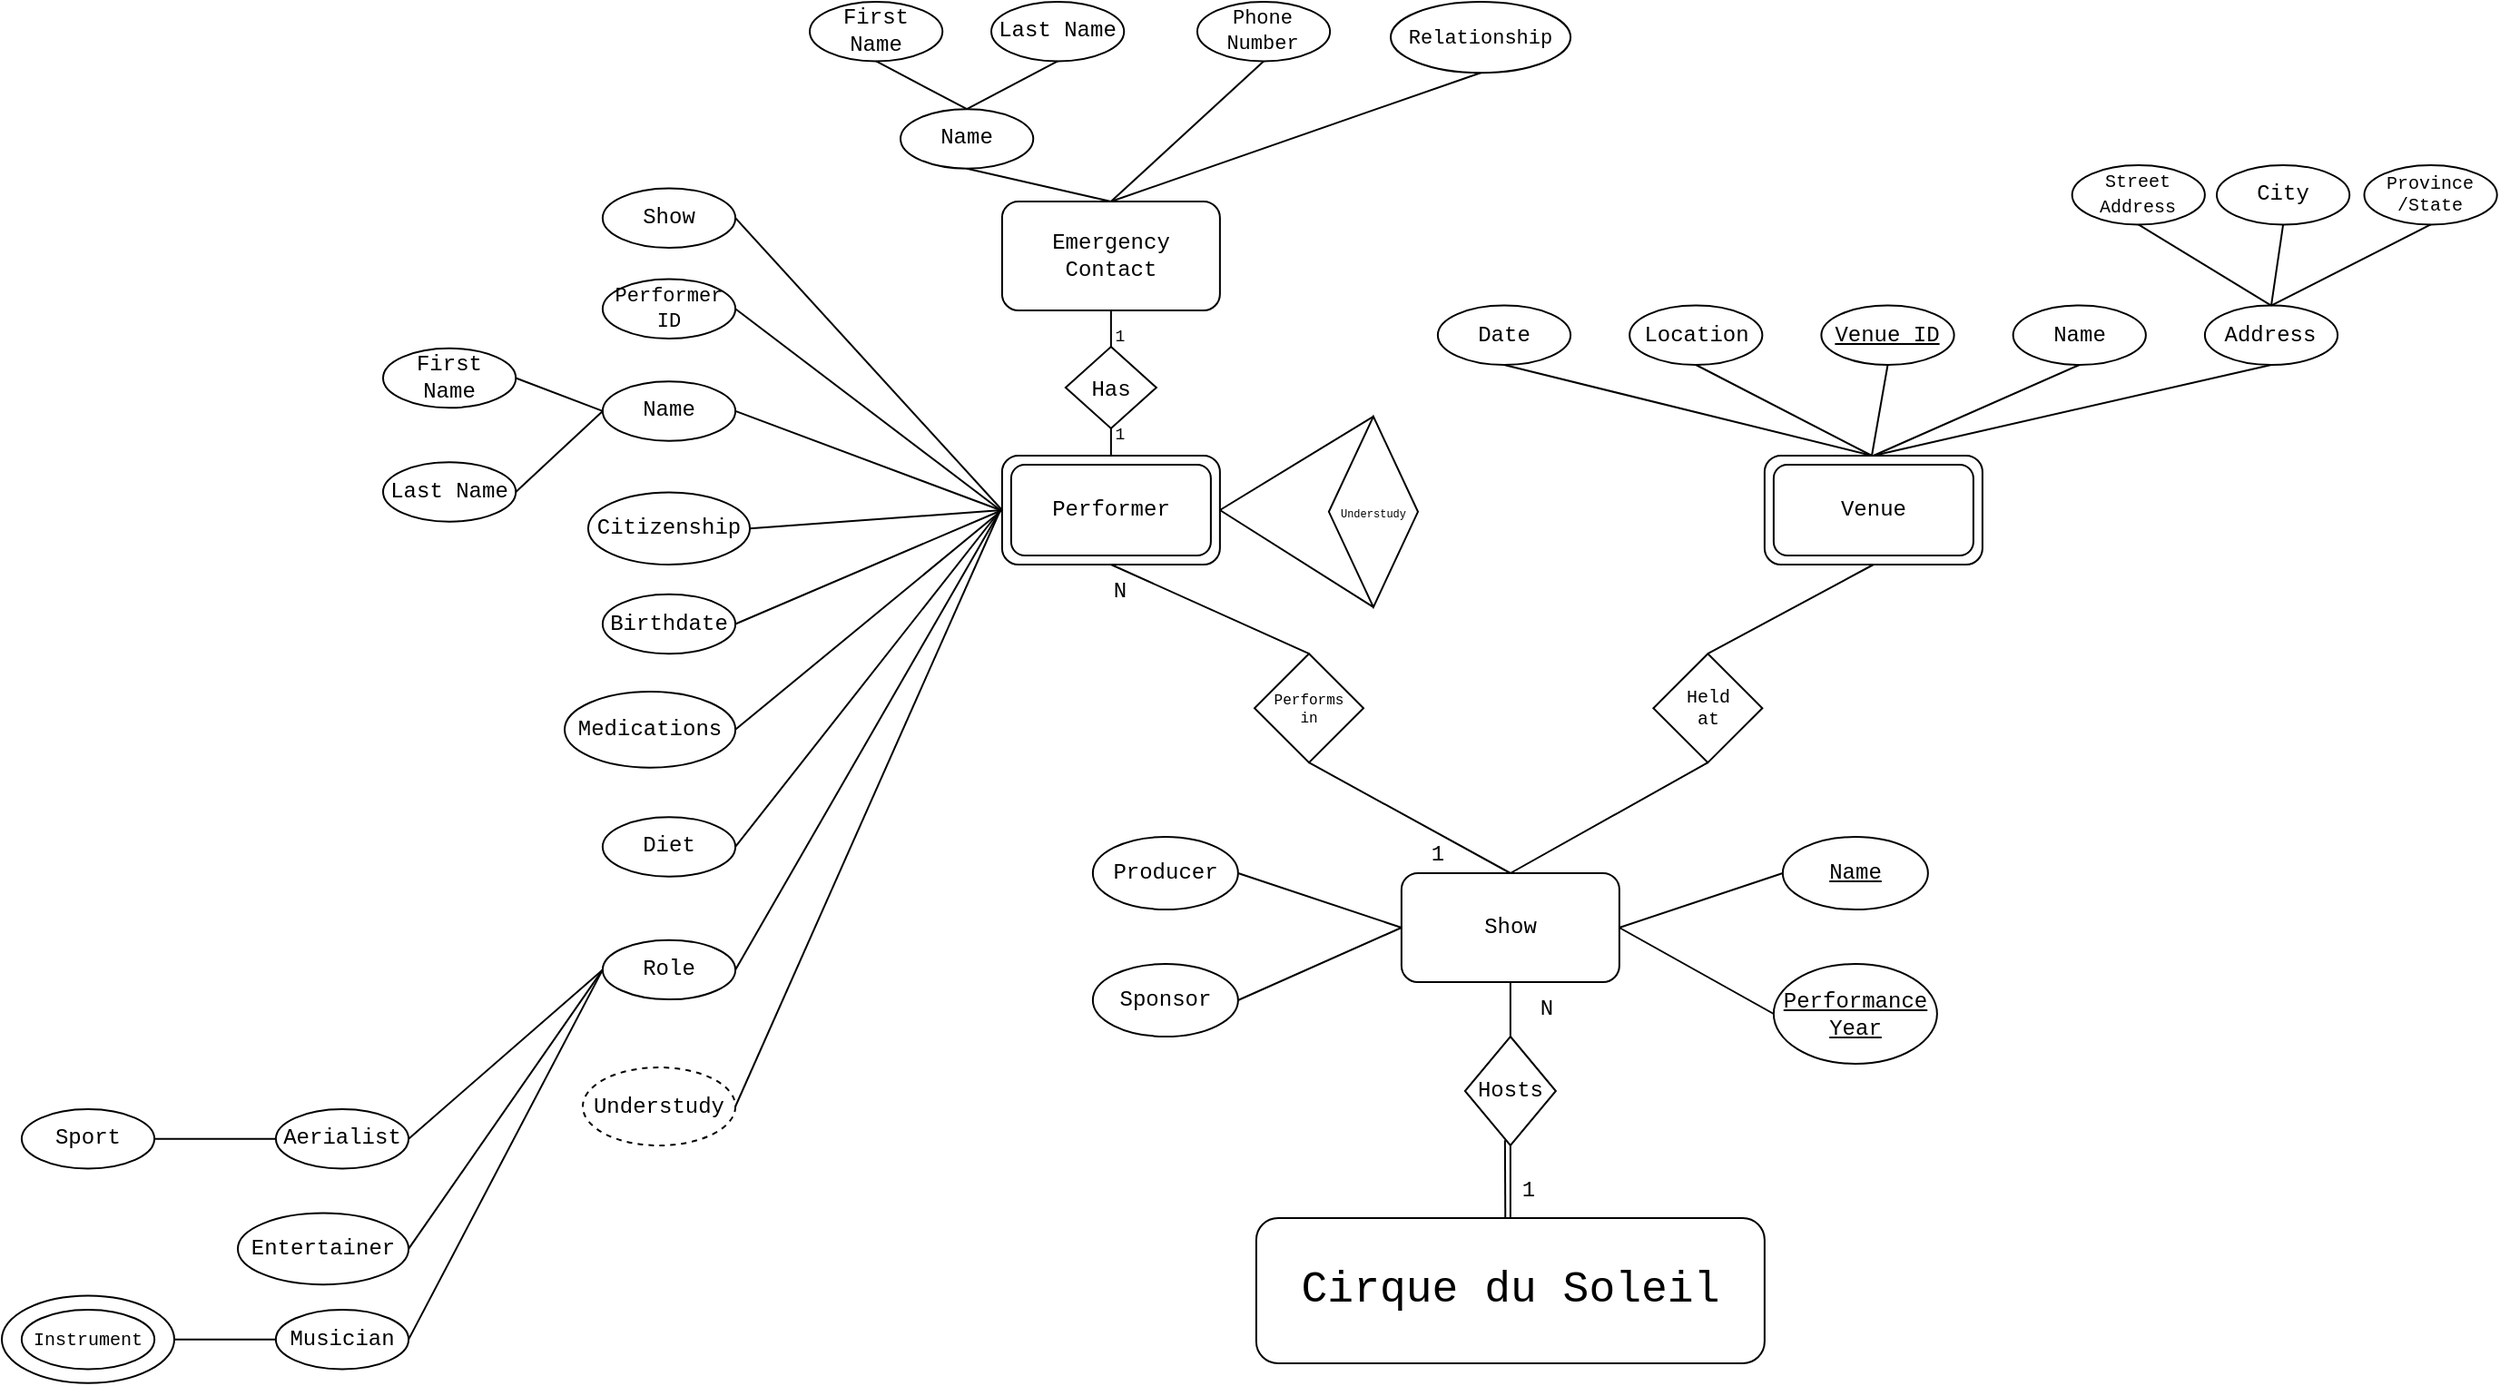 <mxfile version="22.1.4" type="device">
  <diagram name="Page-1" id="KexDCUkcUmnVTUItNKQy">
    <mxGraphModel dx="1272" dy="740" grid="1" gridSize="10" guides="1" tooltips="1" connect="1" arrows="1" fold="1" page="1" pageScale="1" pageWidth="1400" pageHeight="850" math="0" shadow="0">
      <root>
        <mxCell id="0" />
        <mxCell id="1" parent="0" />
        <mxCell id="JFHQrs-vCwzhT06aBupK-2" value="Show" style="rounded=1;whiteSpace=wrap;html=1;fontFamily=Courier New;" parent="1" vertex="1">
          <mxGeometry x="780.94" y="530" width="120" height="60" as="geometry" />
        </mxCell>
        <mxCell id="JFHQrs-vCwzhT06aBupK-6" value="&lt;font style=&quot;font-size: 24px;&quot;&gt;&lt;span style=&quot;font-weight: normal;&quot;&gt;Cirque du Soleil&lt;/span&gt;&lt;/font&gt;" style="rounded=1;whiteSpace=wrap;html=1;fontStyle=1;fontFamily=Courier New;" parent="1" vertex="1">
          <mxGeometry x="700.94" y="720" width="280" height="80" as="geometry" />
        </mxCell>
        <mxCell id="JFHQrs-vCwzhT06aBupK-9" value="Emergency Contact" style="rounded=1;whiteSpace=wrap;html=1;fontFamily=Courier New;" parent="1" vertex="1">
          <mxGeometry x="560.94" y="160" width="120" height="60" as="geometry" />
        </mxCell>
        <mxCell id="JFHQrs-vCwzhT06aBupK-10" value="&lt;font&gt;Hosts&lt;/font&gt;" style="rhombus;whiteSpace=wrap;html=1;fontFamily=Courier New;" parent="1" vertex="1">
          <mxGeometry x="815.94" y="620" width="50" height="60" as="geometry" />
        </mxCell>
        <mxCell id="JFHQrs-vCwzhT06aBupK-11" value="" style="endArrow=none;html=1;rounded=0;exitX=0.49;exitY=-0.006;exitDx=0;exitDy=0;entryX=0.44;entryY=0.952;entryDx=0;entryDy=0;entryPerimeter=0;exitPerimeter=0;fontFamily=Courier New;" parent="1" source="JFHQrs-vCwzhT06aBupK-6" target="JFHQrs-vCwzhT06aBupK-10" edge="1">
          <mxGeometry width="50" height="50" relative="1" as="geometry">
            <mxPoint x="830.94" y="720" as="sourcePoint" />
            <mxPoint x="830.94" y="680" as="targetPoint" />
          </mxGeometry>
        </mxCell>
        <mxCell id="JFHQrs-vCwzhT06aBupK-12" value="" style="endArrow=none;html=1;rounded=0;exitX=0.5;exitY=0;exitDx=0;exitDy=0;entryX=0.5;entryY=1;entryDx=0;entryDy=0;fontFamily=Courier New;" parent="1" source="JFHQrs-vCwzhT06aBupK-6" target="JFHQrs-vCwzhT06aBupK-10" edge="1">
          <mxGeometry width="50" height="50" relative="1" as="geometry">
            <mxPoint x="845.94" y="730" as="sourcePoint" />
            <mxPoint x="844.94" y="683" as="targetPoint" />
          </mxGeometry>
        </mxCell>
        <mxCell id="JFHQrs-vCwzhT06aBupK-13" value="" style="endArrow=none;html=1;rounded=0;entryX=0.5;entryY=1;entryDx=0;entryDy=0;fontFamily=Courier New;" parent="1" target="JFHQrs-vCwzhT06aBupK-2" edge="1">
          <mxGeometry width="50" height="50" relative="1" as="geometry">
            <mxPoint x="840.94" y="620" as="sourcePoint" />
            <mxPoint x="890.94" y="570" as="targetPoint" />
          </mxGeometry>
        </mxCell>
        <mxCell id="JFHQrs-vCwzhT06aBupK-14" value="1" style="text;html=1;strokeColor=none;fillColor=none;align=center;verticalAlign=middle;whiteSpace=wrap;rounded=0;fontFamily=Courier New;" parent="1" vertex="1">
          <mxGeometry x="820.94" y="690" width="60" height="30" as="geometry" />
        </mxCell>
        <mxCell id="JFHQrs-vCwzhT06aBupK-16" value="N" style="text;html=1;strokeColor=none;fillColor=none;align=center;verticalAlign=middle;whiteSpace=wrap;rounded=0;fontFamily=Courier New;" parent="1" vertex="1">
          <mxGeometry x="830.94" y="590" width="60" height="30" as="geometry" />
        </mxCell>
        <mxCell id="JFHQrs-vCwzhT06aBupK-18" value="" style="group;fontFamily=Courier New;" parent="1" vertex="1" connectable="0">
          <mxGeometry x="980.94" y="300" width="120" height="60" as="geometry" />
        </mxCell>
        <mxCell id="JFHQrs-vCwzhT06aBupK-3" value="" style="rounded=1;whiteSpace=wrap;html=1;fontFamily=Courier New;" parent="JFHQrs-vCwzhT06aBupK-18" vertex="1">
          <mxGeometry width="120" height="60" as="geometry" />
        </mxCell>
        <mxCell id="JFHQrs-vCwzhT06aBupK-17" value="Venue" style="rounded=1;whiteSpace=wrap;html=1;fontFamily=Courier New;" parent="JFHQrs-vCwzhT06aBupK-18" vertex="1">
          <mxGeometry x="5" y="5" width="110" height="50" as="geometry" />
        </mxCell>
        <mxCell id="JFHQrs-vCwzhT06aBupK-21" value="" style="group;fontFamily=Courier New;" parent="1" vertex="1" connectable="0">
          <mxGeometry x="560.94" y="300" width="120" height="60" as="geometry" />
        </mxCell>
        <mxCell id="JFHQrs-vCwzhT06aBupK-22" value="" style="rounded=1;whiteSpace=wrap;html=1;fontFamily=Courier New;" parent="JFHQrs-vCwzhT06aBupK-21" vertex="1">
          <mxGeometry width="120" height="60" as="geometry" />
        </mxCell>
        <mxCell id="JFHQrs-vCwzhT06aBupK-23" value="Performer" style="rounded=1;whiteSpace=wrap;html=1;fontFamily=Courier New;" parent="JFHQrs-vCwzhT06aBupK-21" vertex="1">
          <mxGeometry x="5" y="5" width="110" height="50" as="geometry" />
        </mxCell>
        <mxCell id="JFHQrs-vCwzhT06aBupK-25" value="&lt;u&gt;Name&lt;/u&gt;" style="ellipse;whiteSpace=wrap;html=1;fontFamily=Courier New;" parent="1" vertex="1">
          <mxGeometry x="990.94" y="510" width="80" height="40" as="geometry" />
        </mxCell>
        <mxCell id="JFHQrs-vCwzhT06aBupK-26" value="&lt;u&gt;Performance&lt;br&gt;Year&lt;/u&gt;" style="ellipse;whiteSpace=wrap;html=1;fontFamily=Courier New;" parent="1" vertex="1">
          <mxGeometry x="985.94" y="580" width="90" height="55" as="geometry" />
        </mxCell>
        <mxCell id="JFHQrs-vCwzhT06aBupK-27" value="Sponsor" style="ellipse;whiteSpace=wrap;html=1;fontFamily=Courier New;" parent="1" vertex="1">
          <mxGeometry x="610.94" y="580" width="80" height="40" as="geometry" />
        </mxCell>
        <mxCell id="JFHQrs-vCwzhT06aBupK-28" value="Producer" style="ellipse;whiteSpace=wrap;html=1;fontFamily=Courier New;" parent="1" vertex="1">
          <mxGeometry x="610.94" y="510" width="80" height="40" as="geometry" />
        </mxCell>
        <mxCell id="JFHQrs-vCwzhT06aBupK-29" value="" style="endArrow=none;html=1;rounded=0;entryX=0;entryY=0.5;entryDx=0;entryDy=0;fontFamily=Courier New;" parent="1" target="JFHQrs-vCwzhT06aBupK-25" edge="1">
          <mxGeometry width="50" height="50" relative="1" as="geometry">
            <mxPoint x="900.94" y="560" as="sourcePoint" />
            <mxPoint x="950.94" y="510" as="targetPoint" />
          </mxGeometry>
        </mxCell>
        <mxCell id="JFHQrs-vCwzhT06aBupK-30" value="" style="endArrow=none;html=1;rounded=0;entryX=0;entryY=0.5;entryDx=0;entryDy=0;exitX=1;exitY=0.5;exitDx=0;exitDy=0;fontFamily=Courier New;" parent="1" source="JFHQrs-vCwzhT06aBupK-2" target="JFHQrs-vCwzhT06aBupK-26" edge="1">
          <mxGeometry width="50" height="50" relative="1" as="geometry">
            <mxPoint x="910.94" y="570" as="sourcePoint" />
            <mxPoint x="1000.94" y="540" as="targetPoint" />
          </mxGeometry>
        </mxCell>
        <mxCell id="JFHQrs-vCwzhT06aBupK-31" value="" style="endArrow=none;html=1;rounded=0;entryX=0;entryY=0.5;entryDx=0;entryDy=0;exitX=1;exitY=0.5;exitDx=0;exitDy=0;fontFamily=Courier New;" parent="1" source="JFHQrs-vCwzhT06aBupK-28" target="JFHQrs-vCwzhT06aBupK-2" edge="1">
          <mxGeometry width="50" height="50" relative="1" as="geometry">
            <mxPoint x="920.94" y="580" as="sourcePoint" />
            <mxPoint x="1010.94" y="550" as="targetPoint" />
          </mxGeometry>
        </mxCell>
        <mxCell id="JFHQrs-vCwzhT06aBupK-32" value="" style="endArrow=none;html=1;rounded=0;entryX=0;entryY=0.5;entryDx=0;entryDy=0;exitX=1;exitY=0.5;exitDx=0;exitDy=0;fontFamily=Courier New;" parent="1" source="JFHQrs-vCwzhT06aBupK-27" target="JFHQrs-vCwzhT06aBupK-2" edge="1">
          <mxGeometry width="50" height="50" relative="1" as="geometry">
            <mxPoint x="700.94" y="540" as="sourcePoint" />
            <mxPoint x="790.94" y="570" as="targetPoint" />
          </mxGeometry>
        </mxCell>
        <mxCell id="JFHQrs-vCwzhT06aBupK-33" value="" style="endArrow=none;html=1;rounded=0;entryX=0.5;entryY=1;entryDx=0;entryDy=0;fontFamily=Courier New;" parent="1" target="JFHQrs-vCwzhT06aBupK-34" edge="1">
          <mxGeometry width="50" height="50" relative="1" as="geometry">
            <mxPoint x="840.94" y="530" as="sourcePoint" />
            <mxPoint x="890.94" y="480" as="targetPoint" />
          </mxGeometry>
        </mxCell>
        <mxCell id="JFHQrs-vCwzhT06aBupK-34" value="Held&lt;br style=&quot;font-size: 10px;&quot;&gt;at" style="rhombus;whiteSpace=wrap;html=1;fontSize=10;fontFamily=Courier New;" parent="1" vertex="1">
          <mxGeometry x="919.69" y="409.1" width="60" height="60" as="geometry" />
        </mxCell>
        <mxCell id="JFHQrs-vCwzhT06aBupK-35" value="" style="endArrow=none;html=1;rounded=0;exitX=0.5;exitY=0;exitDx=0;exitDy=0;entryX=0.5;entryY=1;entryDx=0;entryDy=0;fontFamily=Courier New;" parent="1" source="JFHQrs-vCwzhT06aBupK-34" target="JFHQrs-vCwzhT06aBupK-3" edge="1">
          <mxGeometry width="50" height="50" relative="1" as="geometry">
            <mxPoint x="930.94" y="420" as="sourcePoint" />
            <mxPoint x="980.94" y="370" as="targetPoint" />
          </mxGeometry>
        </mxCell>
        <mxCell id="JFHQrs-vCwzhT06aBupK-36" value="" style="endArrow=none;html=1;rounded=0;entryX=0.5;entryY=1;entryDx=0;entryDy=0;exitX=0.5;exitY=0;exitDx=0;exitDy=0;fontFamily=Courier New;" parent="1" source="JFHQrs-vCwzhT06aBupK-2" target="JFHQrs-vCwzhT06aBupK-37" edge="1">
          <mxGeometry width="50" height="50" relative="1" as="geometry">
            <mxPoint x="690.94" y="570.0" as="sourcePoint" />
            <mxPoint x="590.94" y="480" as="targetPoint" />
          </mxGeometry>
        </mxCell>
        <mxCell id="JFHQrs-vCwzhT06aBupK-37" value="Performs&lt;br style=&quot;font-size: 8px;&quot;&gt;in" style="rhombus;whiteSpace=wrap;html=1;fontSize=8;fontFamily=Courier New;" parent="1" vertex="1">
          <mxGeometry x="700" y="409.1" width="60" height="60" as="geometry" />
        </mxCell>
        <mxCell id="JFHQrs-vCwzhT06aBupK-38" value="" style="endArrow=none;html=1;rounded=0;exitX=0.5;exitY=0;exitDx=0;exitDy=0;entryX=0.5;entryY=1;entryDx=0;entryDy=0;fontFamily=Courier New;" parent="1" source="JFHQrs-vCwzhT06aBupK-37" target="JFHQrs-vCwzhT06aBupK-22" edge="1">
          <mxGeometry width="50" height="50" relative="1" as="geometry">
            <mxPoint x="630.94" y="420" as="sourcePoint" />
            <mxPoint x="740.94" y="360" as="targetPoint" />
          </mxGeometry>
        </mxCell>
        <mxCell id="JFHQrs-vCwzhT06aBupK-39" value="Date" style="ellipse;whiteSpace=wrap;html=1;container=0;fontFamily=Courier New;" parent="1" vertex="1">
          <mxGeometry x="800.94" y="217.273" width="73.125" height="32.727" as="geometry" />
        </mxCell>
        <mxCell id="JFHQrs-vCwzhT06aBupK-40" value="Location" style="ellipse;whiteSpace=wrap;html=1;container=0;fontFamily=Courier New;" parent="1" vertex="1">
          <mxGeometry x="906.565" y="217.273" width="73.125" height="32.727" as="geometry" />
        </mxCell>
        <mxCell id="JFHQrs-vCwzhT06aBupK-41" value="&lt;u&gt;Venue ID&lt;/u&gt;" style="ellipse;whiteSpace=wrap;html=1;container=0;fontFamily=Courier New;" parent="1" vertex="1">
          <mxGeometry x="1012.19" y="217.273" width="73.125" height="32.727" as="geometry" />
        </mxCell>
        <mxCell id="JFHQrs-vCwzhT06aBupK-42" value="Name" style="ellipse;whiteSpace=wrap;html=1;container=0;fontFamily=Courier New;" parent="1" vertex="1">
          <mxGeometry x="1117.815" y="217.273" width="73.125" height="32.727" as="geometry" />
        </mxCell>
        <mxCell id="JFHQrs-vCwzhT06aBupK-43" value="Address" style="ellipse;whiteSpace=wrap;html=1;container=0;fontFamily=Courier New;" parent="1" vertex="1">
          <mxGeometry x="1223.44" y="217.273" width="73.125" height="32.727" as="geometry" />
        </mxCell>
        <mxCell id="JFHQrs-vCwzhT06aBupK-44" value="&lt;font style=&quot;font-size: 10px;&quot;&gt;Street Address&lt;/font&gt;" style="ellipse;whiteSpace=wrap;html=1;container=0;fontSize=11;fontFamily=Courier New;" parent="1" vertex="1">
          <mxGeometry x="1150.315" y="140" width="73.125" height="32.727" as="geometry" />
        </mxCell>
        <mxCell id="JFHQrs-vCwzhT06aBupK-45" value="City" style="ellipse;whiteSpace=wrap;html=1;container=0;fontFamily=Courier New;" parent="1" vertex="1">
          <mxGeometry x="1229.995" y="140" width="73.125" height="32.727" as="geometry" />
        </mxCell>
        <mxCell id="JFHQrs-vCwzhT06aBupK-46" value="Province&lt;br&gt;/State" style="ellipse;whiteSpace=wrap;html=1;container=0;fontSize=10;fontFamily=Courier New;" parent="1" vertex="1">
          <mxGeometry x="1311.245" y="140" width="73.125" height="32.727" as="geometry" />
        </mxCell>
        <mxCell id="JFHQrs-vCwzhT06aBupK-49" value="Show" style="ellipse;whiteSpace=wrap;html=1;container=0;fontFamily=Courier New;" parent="1" vertex="1">
          <mxGeometry x="340.94" y="152.733" width="73.125" height="32.727" as="geometry" />
        </mxCell>
        <mxCell id="JFHQrs-vCwzhT06aBupK-50" value="Performer ID" style="ellipse;whiteSpace=wrap;html=1;container=0;fontSize=11;fontFamily=Courier New;" parent="1" vertex="1">
          <mxGeometry x="340.94" y="202.733" width="73.125" height="32.727" as="geometry" />
        </mxCell>
        <mxCell id="JFHQrs-vCwzhT06aBupK-51" value="Name" style="ellipse;whiteSpace=wrap;html=1;container=0;fontFamily=Courier New;" parent="1" vertex="1">
          <mxGeometry x="340.94" y="259.103" width="73.125" height="32.727" as="geometry" />
        </mxCell>
        <mxCell id="JFHQrs-vCwzhT06aBupK-52" value="Diet" style="ellipse;whiteSpace=wrap;html=1;container=0;fontFamily=Courier New;" parent="1" vertex="1">
          <mxGeometry x="340.94" y="499.103" width="73.125" height="32.727" as="geometry" />
        </mxCell>
        <mxCell id="JFHQrs-vCwzhT06aBupK-53" value="First Name" style="ellipse;whiteSpace=wrap;html=1;container=0;fontFamily=Courier New;" parent="1" vertex="1">
          <mxGeometry x="220" y="240.903" width="73.125" height="32.727" as="geometry" />
        </mxCell>
        <mxCell id="JFHQrs-vCwzhT06aBupK-54" value="Last Name" style="ellipse;whiteSpace=wrap;html=1;container=0;fontFamily=Courier New;" parent="1" vertex="1">
          <mxGeometry x="220" y="303.633" width="73.125" height="32.727" as="geometry" />
        </mxCell>
        <mxCell id="JFHQrs-vCwzhT06aBupK-55" value="Medications" style="ellipse;whiteSpace=wrap;html=1;container=0;fontFamily=Courier New;" parent="1" vertex="1">
          <mxGeometry x="320" y="430" width="94.07" height="41.83" as="geometry" />
        </mxCell>
        <mxCell id="JFHQrs-vCwzhT06aBupK-56" value="Citizenship" style="ellipse;whiteSpace=wrap;html=1;container=0;fontFamily=Courier New;" parent="1" vertex="1">
          <mxGeometry x="332.97" y="320.23" width="89.06" height="39.77" as="geometry" />
        </mxCell>
        <mxCell id="JFHQrs-vCwzhT06aBupK-57" value="Birthdate" style="ellipse;whiteSpace=wrap;html=1;container=0;fontFamily=Courier New;" parent="1" vertex="1">
          <mxGeometry x="340.94" y="376.373" width="73.125" height="32.727" as="geometry" />
        </mxCell>
        <mxCell id="JFHQrs-vCwzhT06aBupK-59" value="Role" style="ellipse;whiteSpace=wrap;html=1;container=0;fontFamily=Courier New;" parent="1" vertex="1">
          <mxGeometry x="340.94" y="566.833" width="73.125" height="32.727" as="geometry" />
        </mxCell>
        <mxCell id="JFHQrs-vCwzhT06aBupK-69" value="&lt;font style=&quot;font-size: 6px;&quot;&gt;Understudy&lt;/font&gt;" style="rhombus;whiteSpace=wrap;html=1;fontFamily=Courier New;" parent="1" vertex="1">
          <mxGeometry x="740.94" y="278.41" width="49.06" height="105" as="geometry" />
        </mxCell>
        <mxCell id="JFHQrs-vCwzhT06aBupK-70" value="First Name" style="ellipse;whiteSpace=wrap;html=1;container=0;fontFamily=Courier New;" parent="1" vertex="1">
          <mxGeometry x="455.01" y="50.003" width="73.125" height="32.727" as="geometry" />
        </mxCell>
        <mxCell id="JFHQrs-vCwzhT06aBupK-71" value="Last Name" style="ellipse;whiteSpace=wrap;html=1;container=0;fontFamily=Courier New;" parent="1" vertex="1">
          <mxGeometry x="555.01" y="50.003" width="73.125" height="32.727" as="geometry" />
        </mxCell>
        <mxCell id="JFHQrs-vCwzhT06aBupK-72" value="Name" style="ellipse;whiteSpace=wrap;html=1;container=0;fontFamily=Courier New;" parent="1" vertex="1">
          <mxGeometry x="505.01" y="109.103" width="73.125" height="32.727" as="geometry" />
        </mxCell>
        <mxCell id="JFHQrs-vCwzhT06aBupK-73" value="Understudy" style="ellipse;whiteSpace=wrap;html=1;container=0;dashed=1;fontFamily=Courier New;" parent="1" vertex="1">
          <mxGeometry x="330" y="637.02" width="84.07" height="42.98" as="geometry" />
        </mxCell>
        <mxCell id="JFHQrs-vCwzhT06aBupK-74" value="Phone&lt;br&gt;Number" style="ellipse;whiteSpace=wrap;html=1;container=0;fontSize=11;fontFamily=Courier New;" parent="1" vertex="1">
          <mxGeometry x="668.45" y="50.003" width="73.125" height="32.727" as="geometry" />
        </mxCell>
        <mxCell id="JFHQrs-vCwzhT06aBupK-75" value="Relationship" style="ellipse;whiteSpace=wrap;html=1;container=0;fontSize=11;fontFamily=Courier New;" parent="1" vertex="1">
          <mxGeometry x="775.01" y="50" width="99.06" height="39.1" as="geometry" />
        </mxCell>
        <mxCell id="JFHQrs-vCwzhT06aBupK-76" value="&lt;font face=&quot;Courier New&quot;&gt;Has&lt;/font&gt;" style="rhombus;whiteSpace=wrap;html=1;" parent="1" vertex="1">
          <mxGeometry x="595.94" y="240" width="50" height="45" as="geometry" />
        </mxCell>
        <mxCell id="JFHQrs-vCwzhT06aBupK-77" value="1" style="text;html=1;strokeColor=none;fillColor=none;align=center;verticalAlign=middle;whiteSpace=wrap;rounded=0;fontFamily=Courier New;" parent="1" vertex="1">
          <mxGeometry x="770.94" y="505" width="60" height="30" as="geometry" />
        </mxCell>
        <mxCell id="JFHQrs-vCwzhT06aBupK-78" value="N" style="text;html=1;strokeColor=none;fillColor=none;align=center;verticalAlign=middle;whiteSpace=wrap;rounded=0;fontFamily=Courier New;" parent="1" vertex="1">
          <mxGeometry x="595.94" y="360" width="60" height="30" as="geometry" />
        </mxCell>
        <mxCell id="JFHQrs-vCwzhT06aBupK-79" value="" style="endArrow=none;html=1;rounded=0;exitX=0.5;exitY=0;exitDx=0;exitDy=0;entryX=0.5;entryY=1;entryDx=0;entryDy=0;" parent="1" source="JFHQrs-vCwzhT06aBupK-76" target="JFHQrs-vCwzhT06aBupK-9" edge="1">
          <mxGeometry width="50" height="50" relative="1" as="geometry">
            <mxPoint x="670" y="270" as="sourcePoint" />
            <mxPoint x="720" y="220" as="targetPoint" />
          </mxGeometry>
        </mxCell>
        <mxCell id="JFHQrs-vCwzhT06aBupK-80" value="" style="endArrow=none;html=1;rounded=0;exitX=0.5;exitY=0;exitDx=0;exitDy=0;entryX=0.5;entryY=1;entryDx=0;entryDy=0;" parent="1" source="JFHQrs-vCwzhT06aBupK-22" target="JFHQrs-vCwzhT06aBupK-76" edge="1">
          <mxGeometry width="50" height="50" relative="1" as="geometry">
            <mxPoint x="631" y="250" as="sourcePoint" />
            <mxPoint x="631" y="230" as="targetPoint" />
          </mxGeometry>
        </mxCell>
        <mxCell id="JFHQrs-vCwzhT06aBupK-81" value="1" style="text;html=1;strokeColor=none;fillColor=none;align=center;verticalAlign=middle;whiteSpace=wrap;rounded=0;fontFamily=Courier New;fontSize=9;" parent="1" vertex="1">
          <mxGeometry x="595.94" y="273.63" width="60" height="30" as="geometry" />
        </mxCell>
        <mxCell id="JFHQrs-vCwzhT06aBupK-83" value="1" style="text;html=1;strokeColor=none;fillColor=none;align=center;verticalAlign=middle;whiteSpace=wrap;rounded=0;fontFamily=Courier New;fontSize=9;" parent="1" vertex="1">
          <mxGeometry x="595.94" y="220" width="60" height="30" as="geometry" />
        </mxCell>
        <mxCell id="JFHQrs-vCwzhT06aBupK-85" value="" style="endArrow=none;html=1;rounded=0;entryX=0.5;entryY=0;entryDx=0;entryDy=0;exitX=1;exitY=0.5;exitDx=0;exitDy=0;" parent="1" source="JFHQrs-vCwzhT06aBupK-22" target="JFHQrs-vCwzhT06aBupK-69" edge="1">
          <mxGeometry width="50" height="50" relative="1" as="geometry">
            <mxPoint x="680" y="300" as="sourcePoint" />
            <mxPoint x="730" y="250" as="targetPoint" />
          </mxGeometry>
        </mxCell>
        <mxCell id="JFHQrs-vCwzhT06aBupK-86" value="" style="endArrow=none;html=1;rounded=0;exitX=1;exitY=0.5;exitDx=0;exitDy=0;entryX=0.5;entryY=1;entryDx=0;entryDy=0;" parent="1" source="JFHQrs-vCwzhT06aBupK-22" target="JFHQrs-vCwzhT06aBupK-69" edge="1">
          <mxGeometry width="50" height="50" relative="1" as="geometry">
            <mxPoint x="690" y="380" as="sourcePoint" />
            <mxPoint x="740" y="330" as="targetPoint" />
          </mxGeometry>
        </mxCell>
        <mxCell id="JFHQrs-vCwzhT06aBupK-88" value="" style="endArrow=none;html=1;rounded=0;exitX=0.5;exitY=0;exitDx=0;exitDy=0;entryX=0.5;entryY=1;entryDx=0;entryDy=0;" parent="1" source="JFHQrs-vCwzhT06aBupK-9" target="JFHQrs-vCwzhT06aBupK-72" edge="1">
          <mxGeometry width="50" height="50" relative="1" as="geometry">
            <mxPoint x="650" y="150" as="sourcePoint" />
            <mxPoint x="700" y="100" as="targetPoint" />
          </mxGeometry>
        </mxCell>
        <mxCell id="JFHQrs-vCwzhT06aBupK-89" value="" style="endArrow=none;html=1;rounded=0;exitX=0.5;exitY=0;exitDx=0;exitDy=0;entryX=0.5;entryY=1;entryDx=0;entryDy=0;" parent="1" source="JFHQrs-vCwzhT06aBupK-72" target="JFHQrs-vCwzhT06aBupK-70" edge="1">
          <mxGeometry width="50" height="50" relative="1" as="geometry">
            <mxPoint x="340" y="110" as="sourcePoint" />
            <mxPoint x="390" y="60" as="targetPoint" />
          </mxGeometry>
        </mxCell>
        <mxCell id="JFHQrs-vCwzhT06aBupK-90" value="" style="endArrow=none;html=1;rounded=0;exitX=0.5;exitY=0;exitDx=0;exitDy=0;entryX=0.5;entryY=1;entryDx=0;entryDy=0;" parent="1" source="JFHQrs-vCwzhT06aBupK-72" target="JFHQrs-vCwzhT06aBupK-71" edge="1">
          <mxGeometry width="50" height="50" relative="1" as="geometry">
            <mxPoint x="552" y="119" as="sourcePoint" />
            <mxPoint x="502" y="93" as="targetPoint" />
          </mxGeometry>
        </mxCell>
        <mxCell id="JFHQrs-vCwzhT06aBupK-91" value="" style="endArrow=none;html=1;rounded=0;exitX=0.5;exitY=0;exitDx=0;exitDy=0;entryX=0.5;entryY=1;entryDx=0;entryDy=0;" parent="1" source="JFHQrs-vCwzhT06aBupK-9" target="JFHQrs-vCwzhT06aBupK-74" edge="1">
          <mxGeometry width="50" height="50" relative="1" as="geometry">
            <mxPoint x="562" y="129" as="sourcePoint" />
            <mxPoint x="512" y="103" as="targetPoint" />
          </mxGeometry>
        </mxCell>
        <mxCell id="JFHQrs-vCwzhT06aBupK-92" value="" style="endArrow=none;html=1;rounded=0;exitX=0.5;exitY=0;exitDx=0;exitDy=0;entryX=0.5;entryY=1;entryDx=0;entryDy=0;" parent="1" source="JFHQrs-vCwzhT06aBupK-9" target="JFHQrs-vCwzhT06aBupK-75" edge="1">
          <mxGeometry width="50" height="50" relative="1" as="geometry">
            <mxPoint x="631" y="170" as="sourcePoint" />
            <mxPoint x="715" y="93" as="targetPoint" />
          </mxGeometry>
        </mxCell>
        <mxCell id="JFHQrs-vCwzhT06aBupK-93" value="" style="endArrow=none;html=1;rounded=0;entryX=0;entryY=0.5;entryDx=0;entryDy=0;exitX=1;exitY=0.5;exitDx=0;exitDy=0;" parent="1" source="JFHQrs-vCwzhT06aBupK-49" target="JFHQrs-vCwzhT06aBupK-22" edge="1">
          <mxGeometry width="50" height="50" relative="1" as="geometry">
            <mxPoint x="460" y="240" as="sourcePoint" />
            <mxPoint x="510" y="190" as="targetPoint" />
          </mxGeometry>
        </mxCell>
        <mxCell id="JFHQrs-vCwzhT06aBupK-94" value="" style="endArrow=none;html=1;rounded=0;exitX=1;exitY=0.5;exitDx=0;exitDy=0;" parent="1" source="JFHQrs-vCwzhT06aBupK-51" edge="1">
          <mxGeometry width="50" height="50" relative="1" as="geometry">
            <mxPoint x="450" y="330" as="sourcePoint" />
            <mxPoint x="560" y="330" as="targetPoint" />
          </mxGeometry>
        </mxCell>
        <mxCell id="JFHQrs-vCwzhT06aBupK-95" value="" style="endArrow=none;html=1;rounded=0;entryX=0;entryY=0.5;entryDx=0;entryDy=0;exitX=1;exitY=0.5;exitDx=0;exitDy=0;" parent="1" source="JFHQrs-vCwzhT06aBupK-56" target="JFHQrs-vCwzhT06aBupK-22" edge="1">
          <mxGeometry width="50" height="50" relative="1" as="geometry">
            <mxPoint x="450" y="386.37" as="sourcePoint" />
            <mxPoint x="597" y="547.37" as="targetPoint" />
          </mxGeometry>
        </mxCell>
        <mxCell id="JFHQrs-vCwzhT06aBupK-96" value="" style="endArrow=none;html=1;rounded=0;exitX=1;exitY=0.5;exitDx=0;exitDy=0;" parent="1" source="JFHQrs-vCwzhT06aBupK-50" edge="1">
          <mxGeometry width="50" height="50" relative="1" as="geometry">
            <mxPoint x="444" y="199" as="sourcePoint" />
            <mxPoint x="560" y="330" as="targetPoint" />
          </mxGeometry>
        </mxCell>
        <mxCell id="JFHQrs-vCwzhT06aBupK-97" value="" style="endArrow=none;html=1;rounded=0;entryX=0;entryY=0.5;entryDx=0;entryDy=0;exitX=1;exitY=0.5;exitDx=0;exitDy=0;" parent="1" source="JFHQrs-vCwzhT06aBupK-57" target="JFHQrs-vCwzhT06aBupK-22" edge="1">
          <mxGeometry width="50" height="50" relative="1" as="geometry">
            <mxPoint x="432" y="350" as="sourcePoint" />
            <mxPoint x="571" y="340" as="targetPoint" />
          </mxGeometry>
        </mxCell>
        <mxCell id="JFHQrs-vCwzhT06aBupK-98" value="" style="endArrow=none;html=1;rounded=0;entryX=0;entryY=0.5;entryDx=0;entryDy=0;exitX=1;exitY=0.5;exitDx=0;exitDy=0;" parent="1" source="JFHQrs-vCwzhT06aBupK-55" target="JFHQrs-vCwzhT06aBupK-22" edge="1">
          <mxGeometry width="50" height="50" relative="1" as="geometry">
            <mxPoint x="424" y="403" as="sourcePoint" />
            <mxPoint x="571" y="340" as="targetPoint" />
          </mxGeometry>
        </mxCell>
        <mxCell id="JFHQrs-vCwzhT06aBupK-99" value="" style="endArrow=none;html=1;rounded=0;exitX=1;exitY=0.5;exitDx=0;exitDy=0;" parent="1" source="JFHQrs-vCwzhT06aBupK-52" edge="1">
          <mxGeometry width="50" height="50" relative="1" as="geometry">
            <mxPoint x="424" y="461" as="sourcePoint" />
            <mxPoint x="560" y="330" as="targetPoint" />
          </mxGeometry>
        </mxCell>
        <mxCell id="JFHQrs-vCwzhT06aBupK-100" value="" style="endArrow=none;html=1;rounded=0;exitX=1;exitY=0.5;exitDx=0;exitDy=0;" parent="1" source="JFHQrs-vCwzhT06aBupK-59" edge="1">
          <mxGeometry width="50" height="50" relative="1" as="geometry">
            <mxPoint x="424" y="525" as="sourcePoint" />
            <mxPoint x="560" y="330" as="targetPoint" />
          </mxGeometry>
        </mxCell>
        <mxCell id="JFHQrs-vCwzhT06aBupK-101" value="" style="endArrow=none;html=1;rounded=0;exitX=1;exitY=0.5;exitDx=0;exitDy=0;" parent="1" source="JFHQrs-vCwzhT06aBupK-73" edge="1">
          <mxGeometry width="50" height="50" relative="1" as="geometry">
            <mxPoint x="424" y="593" as="sourcePoint" />
            <mxPoint x="560" y="330" as="targetPoint" />
          </mxGeometry>
        </mxCell>
        <mxCell id="JFHQrs-vCwzhT06aBupK-102" value="" style="endArrow=none;html=1;rounded=0;entryX=0;entryY=0.5;entryDx=0;entryDy=0;exitX=1;exitY=0.5;exitDx=0;exitDy=0;" parent="1" source="JFHQrs-vCwzhT06aBupK-53" target="JFHQrs-vCwzhT06aBupK-51" edge="1">
          <mxGeometry width="50" height="50" relative="1" as="geometry">
            <mxPoint x="290" y="330" as="sourcePoint" />
            <mxPoint x="330" y="260" as="targetPoint" />
          </mxGeometry>
        </mxCell>
        <mxCell id="JFHQrs-vCwzhT06aBupK-104" value="" style="endArrow=none;html=1;rounded=0;entryX=0;entryY=0.5;entryDx=0;entryDy=0;exitX=1;exitY=0.5;exitDx=0;exitDy=0;" parent="1" source="JFHQrs-vCwzhT06aBupK-54" target="JFHQrs-vCwzhT06aBupK-51" edge="1">
          <mxGeometry width="50" height="50" relative="1" as="geometry">
            <mxPoint x="303" y="267" as="sourcePoint" />
            <mxPoint x="351" y="285" as="targetPoint" />
          </mxGeometry>
        </mxCell>
        <mxCell id="JFHQrs-vCwzhT06aBupK-105" value="" style="endArrow=none;html=1;rounded=0;entryX=0;entryY=0.5;entryDx=0;entryDy=0;exitX=1;exitY=0.5;exitDx=0;exitDy=0;" parent="1" source="JFHQrs-vCwzhT06aBupK-65" target="JFHQrs-vCwzhT06aBupK-59" edge="1">
          <mxGeometry width="50" height="50" relative="1" as="geometry">
            <mxPoint x="290" y="650" as="sourcePoint" />
            <mxPoint x="340" y="600" as="targetPoint" />
          </mxGeometry>
        </mxCell>
        <mxCell id="JFHQrs-vCwzhT06aBupK-106" value="" style="endArrow=none;html=1;rounded=0;exitX=1;exitY=0.5;exitDx=0;exitDy=0;entryX=0;entryY=0.5;entryDx=0;entryDy=0;" parent="1" source="JFHQrs-vCwzhT06aBupK-66" target="JFHQrs-vCwzhT06aBupK-59" edge="1">
          <mxGeometry width="50" height="50" relative="1" as="geometry">
            <mxPoint x="314" y="520" as="sourcePoint" />
            <mxPoint x="340" y="590" as="targetPoint" />
          </mxGeometry>
        </mxCell>
        <mxCell id="JFHQrs-vCwzhT06aBupK-107" value="" style="endArrow=none;html=1;rounded=0;entryX=0;entryY=0.5;entryDx=0;entryDy=0;exitX=1;exitY=0.5;exitDx=0;exitDy=0;" parent="1" source="JFHQrs-vCwzhT06aBupK-67" target="JFHQrs-vCwzhT06aBupK-59" edge="1">
          <mxGeometry width="50" height="50" relative="1" as="geometry">
            <mxPoint x="250" y="690" as="sourcePoint" />
            <mxPoint x="300" y="640" as="targetPoint" />
          </mxGeometry>
        </mxCell>
        <mxCell id="JFHQrs-vCwzhT06aBupK-110" value="" style="group" parent="1" vertex="1" connectable="0">
          <mxGeometry x="10" y="660.003" width="224.065" height="150.917" as="geometry" />
        </mxCell>
        <mxCell id="JFHQrs-vCwzhT06aBupK-63" value="Sport" style="ellipse;whiteSpace=wrap;html=1;container=0;fontFamily=Courier New;" parent="JFHQrs-vCwzhT06aBupK-110" vertex="1">
          <mxGeometry x="10.94" width="73.125" height="32.727" as="geometry" />
        </mxCell>
        <mxCell id="JFHQrs-vCwzhT06aBupK-65" value="Aerialist" style="ellipse;whiteSpace=wrap;html=1;container=0;fontFamily=Courier New;" parent="JFHQrs-vCwzhT06aBupK-110" vertex="1">
          <mxGeometry x="150.94" width="73.125" height="32.727" as="geometry" />
        </mxCell>
        <mxCell id="JFHQrs-vCwzhT06aBupK-66" value="Entertainer" style="ellipse;whiteSpace=wrap;html=1;container=0;fontFamily=Courier New;" parent="JFHQrs-vCwzhT06aBupK-110" vertex="1">
          <mxGeometry x="129.99" y="57.307" width="94.07" height="39.29" as="geometry" />
        </mxCell>
        <mxCell id="JFHQrs-vCwzhT06aBupK-67" value="Musician" style="ellipse;whiteSpace=wrap;html=1;container=0;fontFamily=Courier New;" parent="JFHQrs-vCwzhT06aBupK-110" vertex="1">
          <mxGeometry x="150.94" y="110.46" width="73.125" height="32.727" as="geometry" />
        </mxCell>
        <mxCell id="JFHQrs-vCwzhT06aBupK-68" value="" style="group;fontFamily=Courier New;" parent="JFHQrs-vCwzhT06aBupK-110" vertex="1" connectable="0">
          <mxGeometry y="102.737" width="95" height="48.18" as="geometry" />
        </mxCell>
        <mxCell id="JFHQrs-vCwzhT06aBupK-61" value="" style="ellipse;whiteSpace=wrap;html=1;fontFamily=Courier New;" parent="JFHQrs-vCwzhT06aBupK-68" vertex="1">
          <mxGeometry width="95" height="48.18" as="geometry" />
        </mxCell>
        <mxCell id="JFHQrs-vCwzhT06aBupK-60" value="&lt;font style=&quot;font-size: 10px;&quot;&gt;Instrument&lt;/font&gt;" style="ellipse;whiteSpace=wrap;html=1;container=0;fontFamily=Courier New;" parent="JFHQrs-vCwzhT06aBupK-68" vertex="1">
          <mxGeometry x="10.94" y="7.73" width="73.13" height="32.73" as="geometry" />
        </mxCell>
        <mxCell id="JFHQrs-vCwzhT06aBupK-108" value="" style="endArrow=none;html=1;rounded=0;entryX=0;entryY=0.5;entryDx=0;entryDy=0;exitX=1;exitY=0.5;exitDx=0;exitDy=0;" parent="JFHQrs-vCwzhT06aBupK-110" source="JFHQrs-vCwzhT06aBupK-61" target="JFHQrs-vCwzhT06aBupK-67" edge="1">
          <mxGeometry width="50" height="50" relative="1" as="geometry">
            <mxPoint x="100" y="127.307" as="sourcePoint" />
            <mxPoint x="140" y="157.307" as="targetPoint" />
          </mxGeometry>
        </mxCell>
        <mxCell id="JFHQrs-vCwzhT06aBupK-109" value="" style="endArrow=none;html=1;rounded=0;entryX=0;entryY=0.5;entryDx=0;entryDy=0;exitX=1;exitY=0.5;exitDx=0;exitDy=0;" parent="JFHQrs-vCwzhT06aBupK-110" source="JFHQrs-vCwzhT06aBupK-63" target="JFHQrs-vCwzhT06aBupK-65" edge="1">
          <mxGeometry width="50" height="50" relative="1" as="geometry">
            <mxPoint x="60" y="77.307" as="sourcePoint" />
            <mxPoint x="110" y="27.307" as="targetPoint" />
          </mxGeometry>
        </mxCell>
        <mxCell id="tToAiunrEH-e2NJfcztU-1" value="" style="endArrow=none;html=1;rounded=0;entryX=0.5;entryY=1;entryDx=0;entryDy=0;" edge="1" parent="1" target="JFHQrs-vCwzhT06aBupK-39">
          <mxGeometry width="50" height="50" relative="1" as="geometry">
            <mxPoint x="1040" y="300" as="sourcePoint" />
            <mxPoint x="1090" y="250" as="targetPoint" />
          </mxGeometry>
        </mxCell>
        <mxCell id="tToAiunrEH-e2NJfcztU-2" value="" style="endArrow=none;html=1;rounded=0;entryX=0.5;entryY=1;entryDx=0;entryDy=0;" edge="1" parent="1" target="JFHQrs-vCwzhT06aBupK-40">
          <mxGeometry width="50" height="50" relative="1" as="geometry">
            <mxPoint x="1040" y="300" as="sourcePoint" />
            <mxPoint x="848" y="260" as="targetPoint" />
          </mxGeometry>
        </mxCell>
        <mxCell id="tToAiunrEH-e2NJfcztU-3" value="" style="endArrow=none;html=1;rounded=0;entryX=0.5;entryY=1;entryDx=0;entryDy=0;" edge="1" parent="1" target="JFHQrs-vCwzhT06aBupK-41">
          <mxGeometry width="50" height="50" relative="1" as="geometry">
            <mxPoint x="1040" y="300" as="sourcePoint" />
            <mxPoint x="953" y="260" as="targetPoint" />
          </mxGeometry>
        </mxCell>
        <mxCell id="tToAiunrEH-e2NJfcztU-4" value="" style="endArrow=none;html=1;rounded=0;entryX=0.5;entryY=1;entryDx=0;entryDy=0;exitX=0.5;exitY=0;exitDx=0;exitDy=0;" edge="1" parent="1" source="JFHQrs-vCwzhT06aBupK-3" target="JFHQrs-vCwzhT06aBupK-42">
          <mxGeometry width="50" height="50" relative="1" as="geometry">
            <mxPoint x="1050" y="310" as="sourcePoint" />
            <mxPoint x="1059" y="260" as="targetPoint" />
          </mxGeometry>
        </mxCell>
        <mxCell id="tToAiunrEH-e2NJfcztU-5" value="" style="endArrow=none;html=1;rounded=0;entryX=0.5;entryY=1;entryDx=0;entryDy=0;exitX=0.5;exitY=0;exitDx=0;exitDy=0;" edge="1" parent="1" source="JFHQrs-vCwzhT06aBupK-3" target="JFHQrs-vCwzhT06aBupK-43">
          <mxGeometry width="50" height="50" relative="1" as="geometry">
            <mxPoint x="1051" y="310" as="sourcePoint" />
            <mxPoint x="1164" y="260" as="targetPoint" />
          </mxGeometry>
        </mxCell>
        <mxCell id="tToAiunrEH-e2NJfcztU-6" value="" style="endArrow=none;html=1;rounded=0;entryX=0.5;entryY=1;entryDx=0;entryDy=0;exitX=0.5;exitY=0;exitDx=0;exitDy=0;" edge="1" parent="1" source="JFHQrs-vCwzhT06aBupK-43" target="JFHQrs-vCwzhT06aBupK-44">
          <mxGeometry width="50" height="50" relative="1" as="geometry">
            <mxPoint x="1051" y="310" as="sourcePoint" />
            <mxPoint x="1270" y="260" as="targetPoint" />
          </mxGeometry>
        </mxCell>
        <mxCell id="tToAiunrEH-e2NJfcztU-7" value="" style="endArrow=none;html=1;rounded=0;entryX=0.5;entryY=1;entryDx=0;entryDy=0;exitX=0.5;exitY=0;exitDx=0;exitDy=0;" edge="1" parent="1" source="JFHQrs-vCwzhT06aBupK-43" target="JFHQrs-vCwzhT06aBupK-45">
          <mxGeometry width="50" height="50" relative="1" as="geometry">
            <mxPoint x="1270" y="227" as="sourcePoint" />
            <mxPoint x="1197" y="183" as="targetPoint" />
          </mxGeometry>
        </mxCell>
        <mxCell id="tToAiunrEH-e2NJfcztU-8" value="" style="endArrow=none;html=1;rounded=0;entryX=0.5;entryY=1;entryDx=0;entryDy=0;exitX=0.5;exitY=0;exitDx=0;exitDy=0;" edge="1" parent="1" source="JFHQrs-vCwzhT06aBupK-43" target="JFHQrs-vCwzhT06aBupK-46">
          <mxGeometry width="50" height="50" relative="1" as="geometry">
            <mxPoint x="1270" y="227" as="sourcePoint" />
            <mxPoint x="1277" y="183" as="targetPoint" />
          </mxGeometry>
        </mxCell>
      </root>
    </mxGraphModel>
  </diagram>
</mxfile>
